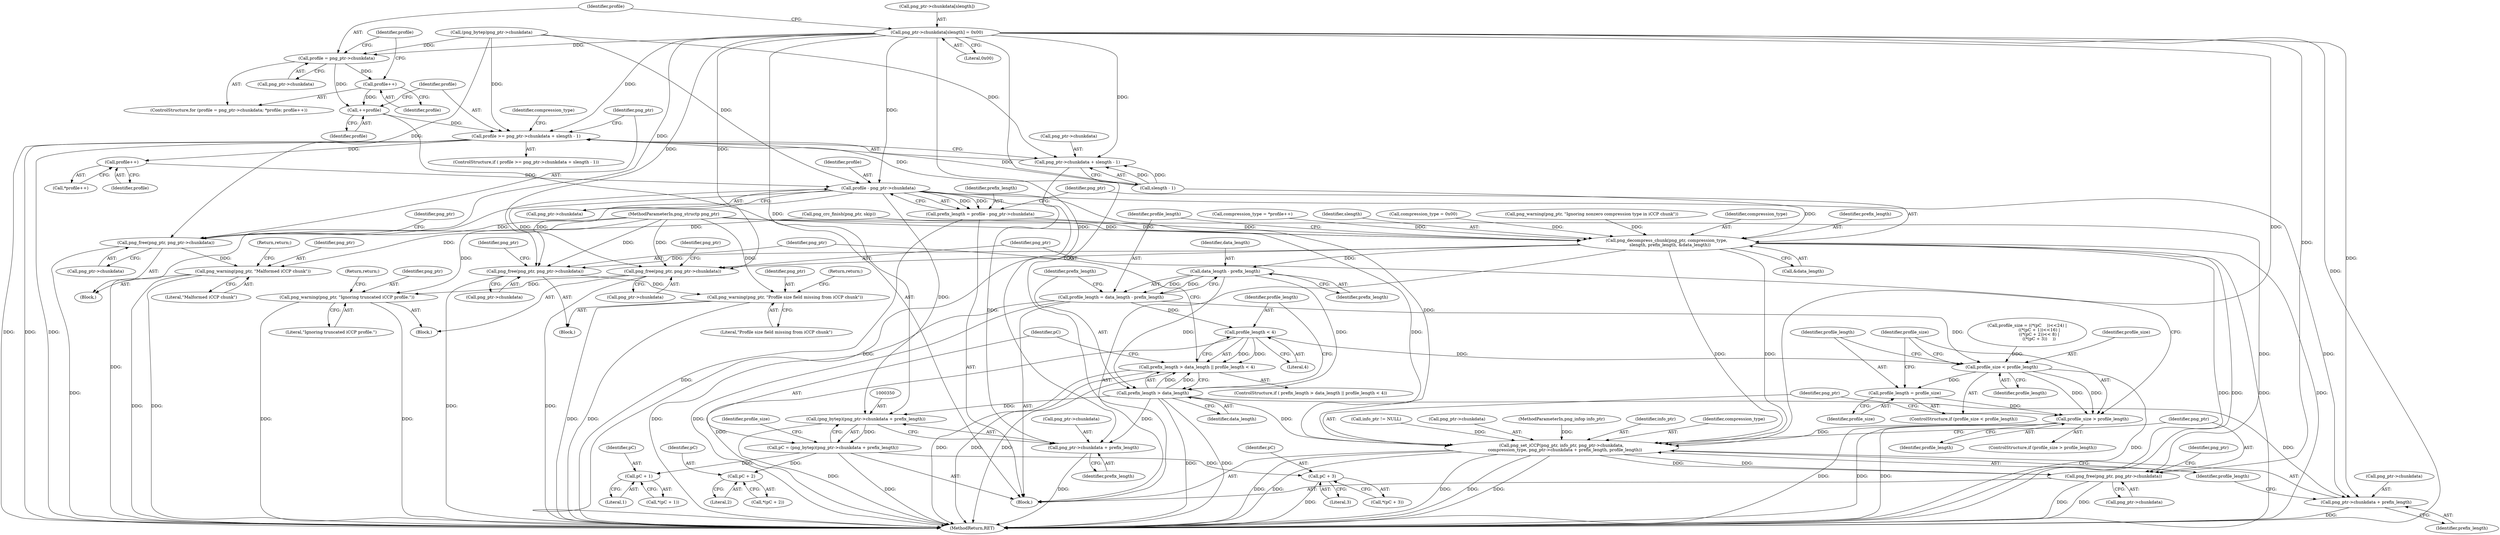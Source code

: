 digraph "1_Chrome_7f3d85b096f66870a15b37c2f40b219b2e292693_16@array" {
"1000247" [label="(Call,png_ptr->chunkdata[slength] = 0x00)"];
"1000255" [label="(Call,profile = png_ptr->chunkdata)"];
"1000262" [label="(Call,profile++)"];
"1000264" [label="(Call,++profile)"];
"1000267" [label="(Call,profile >= png_ptr->chunkdata + slength - 1)"];
"1000294" [label="(Call,profile++)"];
"1000307" [label="(Call,profile - png_ptr->chunkdata)"];
"1000305" [label="(Call,prefix_length = profile - png_ptr->chunkdata)"];
"1000312" [label="(Call,png_decompress_chunk(png_ptr, compression_type,\n     slength, prefix_length, &data_length))"];
"1000321" [label="(Call,data_length - prefix_length)"];
"1000319" [label="(Call,profile_length = data_length - prefix_length)"];
"1000329" [label="(Call,profile_length < 4)"];
"1000325" [label="(Call,prefix_length > data_length || profile_length < 4)"];
"1000382" [label="(Call,profile_size < profile_length)"];
"1000385" [label="(Call,profile_length = profile_size)"];
"1000389" [label="(Call,profile_size > profile_length)"];
"1000407" [label="(Call,png_set_iCCP(png_ptr, info_ptr, png_ptr->chunkdata,\n     compression_type, png_ptr->chunkdata + prefix_length, profile_length))"];
"1000420" [label="(Call,png_free(png_ptr, png_ptr->chunkdata))"];
"1000326" [label="(Call,prefix_length > data_length)"];
"1000349" [label="(Call,(png_bytep)(png_ptr->chunkdata + prefix_length))"];
"1000347" [label="(Call,pC = (png_bytep)(png_ptr->chunkdata + prefix_length))"];
"1000366" [label="(Call,pC + 1)"];
"1000373" [label="(Call,pC + 2)"];
"1000378" [label="(Call,pC + 3)"];
"1000351" [label="(Call,png_ptr->chunkdata + prefix_length)"];
"1000414" [label="(Call,png_ptr->chunkdata + prefix_length)"];
"1000333" [label="(Call,png_free(png_ptr, png_ptr->chunkdata))"];
"1000343" [label="(Call,png_warning(png_ptr, \"Profile size field missing from iCCP chunk\"))"];
"1000393" [label="(Call,png_free(png_ptr, png_ptr->chunkdata))"];
"1000403" [label="(Call,png_warning(png_ptr, \"Ignoring truncated iCCP profile.\"))"];
"1000269" [label="(Call,png_ptr->chunkdata + slength - 1)"];
"1000277" [label="(Call,png_free(png_ptr, png_ptr->chunkdata))"];
"1000287" [label="(Call,png_warning(png_ptr, \"Malformed iCCP chunk\"))"];
"1000393" [label="(Call,png_free(png_ptr, png_ptr->chunkdata))"];
"1000415" [label="(Call,png_ptr->chunkdata)"];
"1000403" [label="(Call,png_warning(png_ptr, \"Ignoring truncated iCCP profile.\"))"];
"1000408" [label="(Identifier,png_ptr)"];
"1000378" [label="(Call,pC + 3)"];
"1000290" [label="(Return,return;)"];
"1000340" [label="(Identifier,png_ptr)"];
"1000348" [label="(Identifier,pC)"];
"1000413" [label="(Identifier,compression_type)"];
"1000269" [label="(Call,png_ptr->chunkdata + slength - 1)"];
"1000326" [label="(Call,prefix_length > data_length)"];
"1000307" [label="(Call,profile - png_ptr->chunkdata)"];
"1000263" [label="(Identifier,profile)"];
"1000313" [label="(Identifier,png_ptr)"];
"1000316" [label="(Identifier,prefix_length)"];
"1000266" [label="(ControlStructure,if ( profile >= png_ptr->chunkdata + slength - 1))"];
"1000164" [label="(Call,info_ptr != NULL)"];
"1000380" [label="(Literal,3)"];
"1000356" [label="(Call,profile_size = ((*(pC    ))<<24) |\n                  ((*(pC + 1))<<16) |\n                  ((*(pC + 2))<< 8) |\n                  ((*(pC + 3))    ))"];
"1000410" [label="(Call,png_ptr->chunkdata)"];
"1000319" [label="(Call,profile_length = data_length - prefix_length)"];
"1000295" [label="(Identifier,profile)"];
"1000261" [label="(Identifier,profile)"];
"1000368" [label="(Literal,1)"];
"1000330" [label="(Identifier,profile_length)"];
"1000291" [label="(Call,compression_type = *profile++)"];
"1000344" [label="(Identifier,png_ptr)"];
"1000276" [label="(Block,)"];
"1000332" [label="(Block,)"];
"1000384" [label="(Identifier,profile_length)"];
"1000392" [label="(Block,)"];
"1000255" [label="(Call,profile = png_ptr->chunkdata)"];
"1000405" [label="(Literal,\"Ignoring truncated iCCP profile.\")"];
"1000325" [label="(Call,prefix_length > data_length || profile_length < 4)"];
"1000322" [label="(Identifier,data_length)"];
"1000323" [label="(Identifier,prefix_length)"];
"1000355" [label="(Identifier,prefix_length)"];
"1000365" [label="(Call,*(pC + 1))"];
"1000422" [label="(Call,png_ptr->chunkdata)"];
"1000331" [label="(Literal,4)"];
"1000406" [label="(Return,return;)"];
"1000414" [label="(Call,png_ptr->chunkdata + prefix_length)"];
"1000386" [label="(Identifier,profile_length)"];
"1000247" [label="(Call,png_ptr->chunkdata[slength] = 0x00)"];
"1000293" [label="(Call,*profile++)"];
"1000253" [label="(Literal,0x00)"];
"1000379" [label="(Identifier,pC)"];
"1000111" [label="(Block,)"];
"1000264" [label="(Call,++profile)"];
"1000108" [label="(MethodParameterIn,png_structp png_ptr)"];
"1000375" [label="(Literal,2)"];
"1000388" [label="(ControlStructure,if (profile_size > profile_length))"];
"1000400" [label="(Identifier,png_ptr)"];
"1000383" [label="(Identifier,profile_size)"];
"1000333" [label="(Call,png_free(png_ptr, png_ptr->chunkdata))"];
"1000387" [label="(Identifier,profile_size)"];
"1000317" [label="(Call,&data_length)"];
"1000306" [label="(Identifier,prefix_length)"];
"1000367" [label="(Identifier,pC)"];
"1000270" [label="(Call,png_ptr->chunkdata)"];
"1000109" [label="(MethodParameterIn,png_infop info_ptr)"];
"1000321" [label="(Call,data_length - prefix_length)"];
"1000390" [label="(Identifier,profile_size)"];
"1000265" [label="(Identifier,profile)"];
"1000382" [label="(Call,profile_size < profile_length)"];
"1000389" [label="(Call,profile_size > profile_length)"];
"1000278" [label="(Identifier,png_ptr)"];
"1000409" [label="(Identifier,info_ptr)"];
"1000352" [label="(Call,png_ptr->chunkdata)"];
"1000328" [label="(Identifier,data_length)"];
"1000256" [label="(Identifier,profile)"];
"1000427" [label="(Identifier,png_ptr)"];
"1000289" [label="(Literal,\"Malformed iCCP chunk\")"];
"1000351" [label="(Call,png_ptr->chunkdata + prefix_length)"];
"1000357" [label="(Identifier,profile_size)"];
"1000294" [label="(Call,profile++)"];
"1000335" [label="(Call,png_ptr->chunkdata)"];
"1000407" [label="(Call,png_set_iCCP(png_ptr, info_ptr, png_ptr->chunkdata,\n     compression_type, png_ptr->chunkdata + prefix_length, profile_length))"];
"1000395" [label="(Call,png_ptr->chunkdata)"];
"1000292" [label="(Identifier,compression_type)"];
"1000287" [label="(Call,png_warning(png_ptr, \"Malformed iCCP chunk\"))"];
"1000334" [label="(Identifier,png_ptr)"];
"1000345" [label="(Literal,\"Profile size field missing from iCCP chunk\")"];
"1000232" [label="(Call,png_crc_finish(png_ptr, skip))"];
"1000381" [label="(ControlStructure,if (profile_size < profile_length))"];
"1000343" [label="(Call,png_warning(png_ptr, \"Profile size field missing from iCCP chunk\"))"];
"1000284" [label="(Identifier,png_ptr)"];
"1000324" [label="(ControlStructure,if ( prefix_length > data_length || profile_length < 4))"];
"1000420" [label="(Call,png_free(png_ptr, png_ptr->chunkdata))"];
"1000262" [label="(Call,profile++)"];
"1000418" [label="(Identifier,prefix_length)"];
"1000430" [label="(MethodReturn,RET)"];
"1000267" [label="(Call,profile >= png_ptr->chunkdata + slength - 1)"];
"1000273" [label="(Call,slength - 1)"];
"1000312" [label="(Call,png_decompress_chunk(png_ptr, compression_type,\n     slength, prefix_length, &data_length))"];
"1000404" [label="(Identifier,png_ptr)"];
"1000315" [label="(Identifier,slength)"];
"1000366" [label="(Call,pC + 1)"];
"1000320" [label="(Identifier,profile_length)"];
"1000394" [label="(Identifier,png_ptr)"];
"1000279" [label="(Call,png_ptr->chunkdata)"];
"1000302" [label="(Call,compression_type = 0x00)"];
"1000305" [label="(Call,prefix_length = profile - png_ptr->chunkdata)"];
"1000288" [label="(Identifier,png_ptr)"];
"1000419" [label="(Identifier,profile_length)"];
"1000268" [label="(Identifier,profile)"];
"1000346" [label="(Return,return;)"];
"1000257" [label="(Call,png_ptr->chunkdata)"];
"1000347" [label="(Call,pC = (png_bytep)(png_ptr->chunkdata + prefix_length))"];
"1000372" [label="(Call,*(pC + 2))"];
"1000299" [label="(Call,png_warning(png_ptr, \"Ignoring nonzero compression type in iCCP chunk\"))"];
"1000421" [label="(Identifier,png_ptr)"];
"1000329" [label="(Call,profile_length < 4)"];
"1000254" [label="(ControlStructure,for (profile = png_ptr->chunkdata; *profile; profile++))"];
"1000277" [label="(Call,png_free(png_ptr, png_ptr->chunkdata))"];
"1000225" [label="(Call,(png_bytep)png_ptr->chunkdata)"];
"1000309" [label="(Call,png_ptr->chunkdata)"];
"1000391" [label="(Identifier,profile_length)"];
"1000385" [label="(Call,profile_length = profile_size)"];
"1000349" [label="(Call,(png_bytep)(png_ptr->chunkdata + prefix_length))"];
"1000377" [label="(Call,*(pC + 3))"];
"1000314" [label="(Identifier,compression_type)"];
"1000374" [label="(Identifier,pC)"];
"1000373" [label="(Call,pC + 2)"];
"1000248" [label="(Call,png_ptr->chunkdata[slength])"];
"1000308" [label="(Identifier,profile)"];
"1000327" [label="(Identifier,prefix_length)"];
"1000247" -> "1000111"  [label="AST: "];
"1000247" -> "1000253"  [label="CFG: "];
"1000248" -> "1000247"  [label="AST: "];
"1000253" -> "1000247"  [label="AST: "];
"1000256" -> "1000247"  [label="CFG: "];
"1000247" -> "1000430"  [label="DDG: "];
"1000247" -> "1000255"  [label="DDG: "];
"1000247" -> "1000267"  [label="DDG: "];
"1000247" -> "1000269"  [label="DDG: "];
"1000247" -> "1000277"  [label="DDG: "];
"1000247" -> "1000307"  [label="DDG: "];
"1000247" -> "1000333"  [label="DDG: "];
"1000247" -> "1000349"  [label="DDG: "];
"1000247" -> "1000351"  [label="DDG: "];
"1000247" -> "1000393"  [label="DDG: "];
"1000247" -> "1000407"  [label="DDG: "];
"1000247" -> "1000414"  [label="DDG: "];
"1000247" -> "1000420"  [label="DDG: "];
"1000255" -> "1000254"  [label="AST: "];
"1000255" -> "1000257"  [label="CFG: "];
"1000256" -> "1000255"  [label="AST: "];
"1000257" -> "1000255"  [label="AST: "];
"1000261" -> "1000255"  [label="CFG: "];
"1000225" -> "1000255"  [label="DDG: "];
"1000255" -> "1000262"  [label="DDG: "];
"1000255" -> "1000264"  [label="DDG: "];
"1000262" -> "1000254"  [label="AST: "];
"1000262" -> "1000263"  [label="CFG: "];
"1000263" -> "1000262"  [label="AST: "];
"1000261" -> "1000262"  [label="CFG: "];
"1000262" -> "1000264"  [label="DDG: "];
"1000264" -> "1000111"  [label="AST: "];
"1000264" -> "1000265"  [label="CFG: "];
"1000265" -> "1000264"  [label="AST: "];
"1000268" -> "1000264"  [label="CFG: "];
"1000264" -> "1000267"  [label="DDG: "];
"1000267" -> "1000266"  [label="AST: "];
"1000267" -> "1000269"  [label="CFG: "];
"1000268" -> "1000267"  [label="AST: "];
"1000269" -> "1000267"  [label="AST: "];
"1000278" -> "1000267"  [label="CFG: "];
"1000292" -> "1000267"  [label="CFG: "];
"1000267" -> "1000430"  [label="DDG: "];
"1000267" -> "1000430"  [label="DDG: "];
"1000267" -> "1000430"  [label="DDG: "];
"1000225" -> "1000267"  [label="DDG: "];
"1000273" -> "1000267"  [label="DDG: "];
"1000273" -> "1000267"  [label="DDG: "];
"1000267" -> "1000294"  [label="DDG: "];
"1000294" -> "1000293"  [label="AST: "];
"1000294" -> "1000295"  [label="CFG: "];
"1000295" -> "1000294"  [label="AST: "];
"1000293" -> "1000294"  [label="CFG: "];
"1000294" -> "1000307"  [label="DDG: "];
"1000307" -> "1000305"  [label="AST: "];
"1000307" -> "1000309"  [label="CFG: "];
"1000308" -> "1000307"  [label="AST: "];
"1000309" -> "1000307"  [label="AST: "];
"1000305" -> "1000307"  [label="CFG: "];
"1000307" -> "1000430"  [label="DDG: "];
"1000307" -> "1000305"  [label="DDG: "];
"1000307" -> "1000305"  [label="DDG: "];
"1000225" -> "1000307"  [label="DDG: "];
"1000307" -> "1000333"  [label="DDG: "];
"1000307" -> "1000349"  [label="DDG: "];
"1000307" -> "1000351"  [label="DDG: "];
"1000307" -> "1000393"  [label="DDG: "];
"1000307" -> "1000407"  [label="DDG: "];
"1000307" -> "1000414"  [label="DDG: "];
"1000305" -> "1000111"  [label="AST: "];
"1000306" -> "1000305"  [label="AST: "];
"1000313" -> "1000305"  [label="CFG: "];
"1000305" -> "1000430"  [label="DDG: "];
"1000305" -> "1000312"  [label="DDG: "];
"1000312" -> "1000111"  [label="AST: "];
"1000312" -> "1000317"  [label="CFG: "];
"1000313" -> "1000312"  [label="AST: "];
"1000314" -> "1000312"  [label="AST: "];
"1000315" -> "1000312"  [label="AST: "];
"1000316" -> "1000312"  [label="AST: "];
"1000317" -> "1000312"  [label="AST: "];
"1000320" -> "1000312"  [label="CFG: "];
"1000312" -> "1000430"  [label="DDG: "];
"1000312" -> "1000430"  [label="DDG: "];
"1000312" -> "1000430"  [label="DDG: "];
"1000312" -> "1000430"  [label="DDG: "];
"1000232" -> "1000312"  [label="DDG: "];
"1000299" -> "1000312"  [label="DDG: "];
"1000108" -> "1000312"  [label="DDG: "];
"1000291" -> "1000312"  [label="DDG: "];
"1000302" -> "1000312"  [label="DDG: "];
"1000273" -> "1000312"  [label="DDG: "];
"1000312" -> "1000321"  [label="DDG: "];
"1000312" -> "1000333"  [label="DDG: "];
"1000312" -> "1000393"  [label="DDG: "];
"1000312" -> "1000407"  [label="DDG: "];
"1000312" -> "1000407"  [label="DDG: "];
"1000321" -> "1000319"  [label="AST: "];
"1000321" -> "1000323"  [label="CFG: "];
"1000322" -> "1000321"  [label="AST: "];
"1000323" -> "1000321"  [label="AST: "];
"1000319" -> "1000321"  [label="CFG: "];
"1000321" -> "1000319"  [label="DDG: "];
"1000321" -> "1000319"  [label="DDG: "];
"1000321" -> "1000326"  [label="DDG: "];
"1000321" -> "1000326"  [label="DDG: "];
"1000319" -> "1000111"  [label="AST: "];
"1000320" -> "1000319"  [label="AST: "];
"1000327" -> "1000319"  [label="CFG: "];
"1000319" -> "1000430"  [label="DDG: "];
"1000319" -> "1000430"  [label="DDG: "];
"1000319" -> "1000329"  [label="DDG: "];
"1000319" -> "1000382"  [label="DDG: "];
"1000329" -> "1000325"  [label="AST: "];
"1000329" -> "1000331"  [label="CFG: "];
"1000330" -> "1000329"  [label="AST: "];
"1000331" -> "1000329"  [label="AST: "];
"1000325" -> "1000329"  [label="CFG: "];
"1000329" -> "1000430"  [label="DDG: "];
"1000329" -> "1000325"  [label="DDG: "];
"1000329" -> "1000325"  [label="DDG: "];
"1000329" -> "1000382"  [label="DDG: "];
"1000325" -> "1000324"  [label="AST: "];
"1000325" -> "1000326"  [label="CFG: "];
"1000326" -> "1000325"  [label="AST: "];
"1000334" -> "1000325"  [label="CFG: "];
"1000348" -> "1000325"  [label="CFG: "];
"1000325" -> "1000430"  [label="DDG: "];
"1000325" -> "1000430"  [label="DDG: "];
"1000325" -> "1000430"  [label="DDG: "];
"1000326" -> "1000325"  [label="DDG: "];
"1000326" -> "1000325"  [label="DDG: "];
"1000382" -> "1000381"  [label="AST: "];
"1000382" -> "1000384"  [label="CFG: "];
"1000383" -> "1000382"  [label="AST: "];
"1000384" -> "1000382"  [label="AST: "];
"1000386" -> "1000382"  [label="CFG: "];
"1000390" -> "1000382"  [label="CFG: "];
"1000382" -> "1000430"  [label="DDG: "];
"1000356" -> "1000382"  [label="DDG: "];
"1000382" -> "1000385"  [label="DDG: "];
"1000382" -> "1000389"  [label="DDG: "];
"1000382" -> "1000389"  [label="DDG: "];
"1000385" -> "1000381"  [label="AST: "];
"1000385" -> "1000387"  [label="CFG: "];
"1000386" -> "1000385"  [label="AST: "];
"1000387" -> "1000385"  [label="AST: "];
"1000390" -> "1000385"  [label="CFG: "];
"1000385" -> "1000389"  [label="DDG: "];
"1000389" -> "1000388"  [label="AST: "];
"1000389" -> "1000391"  [label="CFG: "];
"1000390" -> "1000389"  [label="AST: "];
"1000391" -> "1000389"  [label="AST: "];
"1000394" -> "1000389"  [label="CFG: "];
"1000408" -> "1000389"  [label="CFG: "];
"1000389" -> "1000430"  [label="DDG: "];
"1000389" -> "1000430"  [label="DDG: "];
"1000389" -> "1000430"  [label="DDG: "];
"1000389" -> "1000407"  [label="DDG: "];
"1000407" -> "1000111"  [label="AST: "];
"1000407" -> "1000419"  [label="CFG: "];
"1000408" -> "1000407"  [label="AST: "];
"1000409" -> "1000407"  [label="AST: "];
"1000410" -> "1000407"  [label="AST: "];
"1000413" -> "1000407"  [label="AST: "];
"1000414" -> "1000407"  [label="AST: "];
"1000419" -> "1000407"  [label="AST: "];
"1000421" -> "1000407"  [label="CFG: "];
"1000407" -> "1000430"  [label="DDG: "];
"1000407" -> "1000430"  [label="DDG: "];
"1000407" -> "1000430"  [label="DDG: "];
"1000407" -> "1000430"  [label="DDG: "];
"1000407" -> "1000430"  [label="DDG: "];
"1000108" -> "1000407"  [label="DDG: "];
"1000164" -> "1000407"  [label="DDG: "];
"1000109" -> "1000407"  [label="DDG: "];
"1000326" -> "1000407"  [label="DDG: "];
"1000407" -> "1000420"  [label="DDG: "];
"1000407" -> "1000420"  [label="DDG: "];
"1000420" -> "1000111"  [label="AST: "];
"1000420" -> "1000422"  [label="CFG: "];
"1000421" -> "1000420"  [label="AST: "];
"1000422" -> "1000420"  [label="AST: "];
"1000427" -> "1000420"  [label="CFG: "];
"1000420" -> "1000430"  [label="DDG: "];
"1000420" -> "1000430"  [label="DDG: "];
"1000108" -> "1000420"  [label="DDG: "];
"1000326" -> "1000328"  [label="CFG: "];
"1000327" -> "1000326"  [label="AST: "];
"1000328" -> "1000326"  [label="AST: "];
"1000330" -> "1000326"  [label="CFG: "];
"1000326" -> "1000430"  [label="DDG: "];
"1000326" -> "1000430"  [label="DDG: "];
"1000326" -> "1000349"  [label="DDG: "];
"1000326" -> "1000351"  [label="DDG: "];
"1000326" -> "1000414"  [label="DDG: "];
"1000349" -> "1000347"  [label="AST: "];
"1000349" -> "1000351"  [label="CFG: "];
"1000350" -> "1000349"  [label="AST: "];
"1000351" -> "1000349"  [label="AST: "];
"1000347" -> "1000349"  [label="CFG: "];
"1000349" -> "1000430"  [label="DDG: "];
"1000349" -> "1000347"  [label="DDG: "];
"1000347" -> "1000111"  [label="AST: "];
"1000348" -> "1000347"  [label="AST: "];
"1000357" -> "1000347"  [label="CFG: "];
"1000347" -> "1000430"  [label="DDG: "];
"1000347" -> "1000366"  [label="DDG: "];
"1000347" -> "1000373"  [label="DDG: "];
"1000347" -> "1000378"  [label="DDG: "];
"1000366" -> "1000365"  [label="AST: "];
"1000366" -> "1000368"  [label="CFG: "];
"1000367" -> "1000366"  [label="AST: "];
"1000368" -> "1000366"  [label="AST: "];
"1000365" -> "1000366"  [label="CFG: "];
"1000373" -> "1000372"  [label="AST: "];
"1000373" -> "1000375"  [label="CFG: "];
"1000374" -> "1000373"  [label="AST: "];
"1000375" -> "1000373"  [label="AST: "];
"1000372" -> "1000373"  [label="CFG: "];
"1000378" -> "1000377"  [label="AST: "];
"1000378" -> "1000380"  [label="CFG: "];
"1000379" -> "1000378"  [label="AST: "];
"1000380" -> "1000378"  [label="AST: "];
"1000377" -> "1000378"  [label="CFG: "];
"1000378" -> "1000430"  [label="DDG: "];
"1000351" -> "1000355"  [label="CFG: "];
"1000352" -> "1000351"  [label="AST: "];
"1000355" -> "1000351"  [label="AST: "];
"1000351" -> "1000430"  [label="DDG: "];
"1000414" -> "1000418"  [label="CFG: "];
"1000415" -> "1000414"  [label="AST: "];
"1000418" -> "1000414"  [label="AST: "];
"1000419" -> "1000414"  [label="CFG: "];
"1000414" -> "1000430"  [label="DDG: "];
"1000333" -> "1000332"  [label="AST: "];
"1000333" -> "1000335"  [label="CFG: "];
"1000334" -> "1000333"  [label="AST: "];
"1000335" -> "1000333"  [label="AST: "];
"1000340" -> "1000333"  [label="CFG: "];
"1000333" -> "1000430"  [label="DDG: "];
"1000108" -> "1000333"  [label="DDG: "];
"1000333" -> "1000343"  [label="DDG: "];
"1000343" -> "1000332"  [label="AST: "];
"1000343" -> "1000345"  [label="CFG: "];
"1000344" -> "1000343"  [label="AST: "];
"1000345" -> "1000343"  [label="AST: "];
"1000346" -> "1000343"  [label="CFG: "];
"1000343" -> "1000430"  [label="DDG: "];
"1000343" -> "1000430"  [label="DDG: "];
"1000108" -> "1000343"  [label="DDG: "];
"1000393" -> "1000392"  [label="AST: "];
"1000393" -> "1000395"  [label="CFG: "];
"1000394" -> "1000393"  [label="AST: "];
"1000395" -> "1000393"  [label="AST: "];
"1000400" -> "1000393"  [label="CFG: "];
"1000393" -> "1000430"  [label="DDG: "];
"1000108" -> "1000393"  [label="DDG: "];
"1000393" -> "1000403"  [label="DDG: "];
"1000403" -> "1000392"  [label="AST: "];
"1000403" -> "1000405"  [label="CFG: "];
"1000404" -> "1000403"  [label="AST: "];
"1000405" -> "1000403"  [label="AST: "];
"1000406" -> "1000403"  [label="CFG: "];
"1000403" -> "1000430"  [label="DDG: "];
"1000403" -> "1000430"  [label="DDG: "];
"1000108" -> "1000403"  [label="DDG: "];
"1000269" -> "1000273"  [label="CFG: "];
"1000270" -> "1000269"  [label="AST: "];
"1000273" -> "1000269"  [label="AST: "];
"1000269" -> "1000430"  [label="DDG: "];
"1000225" -> "1000269"  [label="DDG: "];
"1000273" -> "1000269"  [label="DDG: "];
"1000273" -> "1000269"  [label="DDG: "];
"1000277" -> "1000276"  [label="AST: "];
"1000277" -> "1000279"  [label="CFG: "];
"1000278" -> "1000277"  [label="AST: "];
"1000279" -> "1000277"  [label="AST: "];
"1000284" -> "1000277"  [label="CFG: "];
"1000277" -> "1000430"  [label="DDG: "];
"1000232" -> "1000277"  [label="DDG: "];
"1000108" -> "1000277"  [label="DDG: "];
"1000225" -> "1000277"  [label="DDG: "];
"1000277" -> "1000287"  [label="DDG: "];
"1000287" -> "1000276"  [label="AST: "];
"1000287" -> "1000289"  [label="CFG: "];
"1000288" -> "1000287"  [label="AST: "];
"1000289" -> "1000287"  [label="AST: "];
"1000290" -> "1000287"  [label="CFG: "];
"1000287" -> "1000430"  [label="DDG: "];
"1000287" -> "1000430"  [label="DDG: "];
"1000108" -> "1000287"  [label="DDG: "];
}
